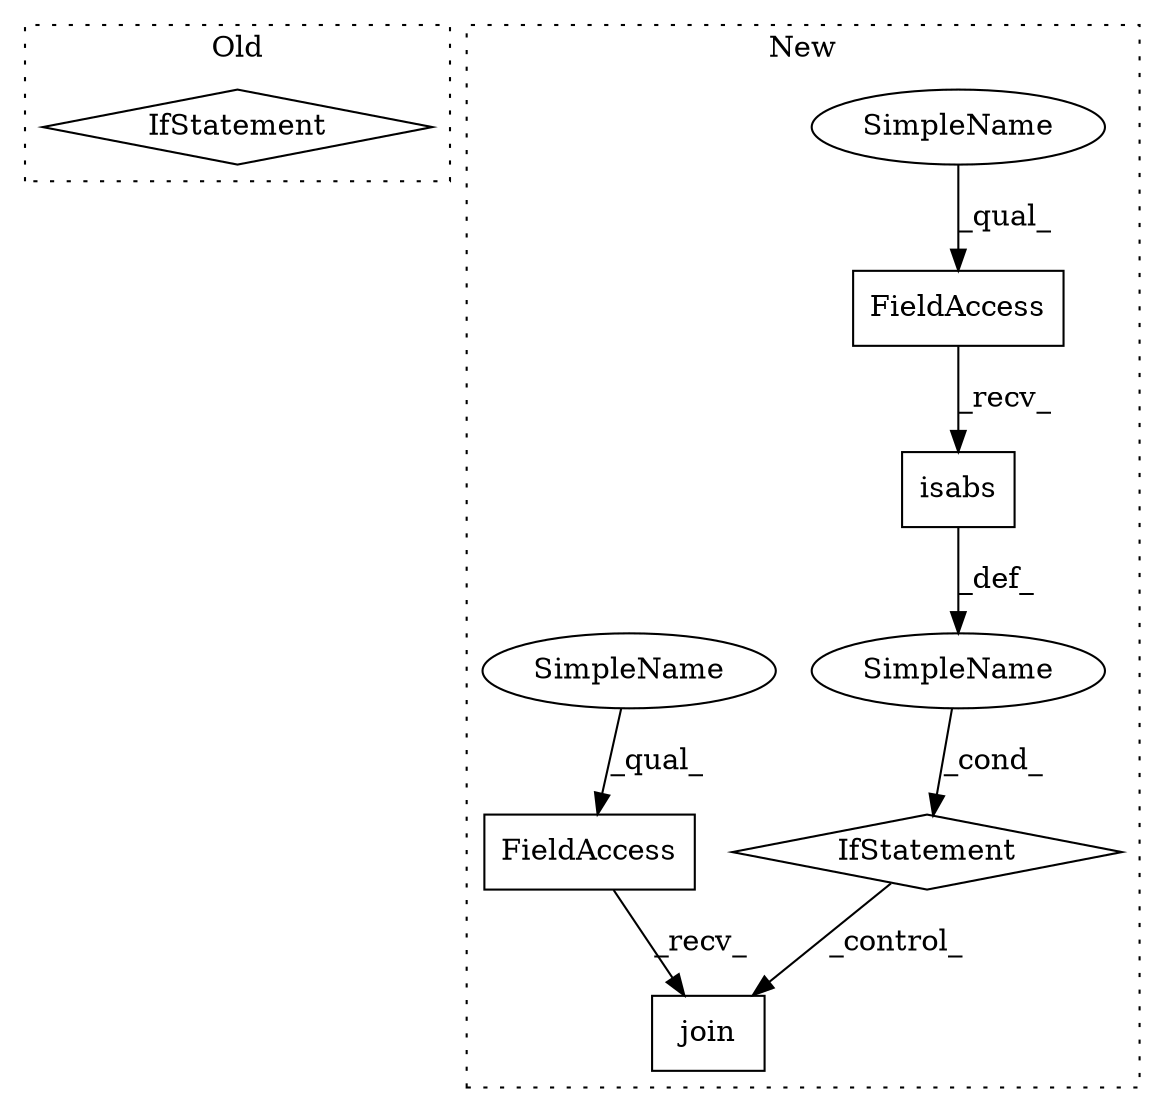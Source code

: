 digraph G {
subgraph cluster0 {
1 [label="IfStatement" a="25" s="9753,9802" l="4,2" shape="diamond"];
label = "Old";
style="dotted";
}
subgraph cluster1 {
2 [label="isabs" a="32" s="9779,9795" l="6,1" shape="box"];
3 [label="FieldAccess" a="22" s="9771" l="7" shape="box"];
4 [label="FieldAccess" a="22" s="9833" l="7" shape="box"];
5 [label="IfStatement" a="25" s="9766,9796" l="4,2" shape="diamond"];
6 [label="SimpleName" a="42" s="" l="" shape="ellipse"];
7 [label="join" a="32" s="9841,9868" l="5,1" shape="box"];
8 [label="SimpleName" a="42" s="9771" l="2" shape="ellipse"];
9 [label="SimpleName" a="42" s="9833" l="2" shape="ellipse"];
label = "New";
style="dotted";
}
2 -> 6 [label="_def_"];
3 -> 2 [label="_recv_"];
4 -> 7 [label="_recv_"];
5 -> 7 [label="_control_"];
6 -> 5 [label="_cond_"];
8 -> 3 [label="_qual_"];
9 -> 4 [label="_qual_"];
}